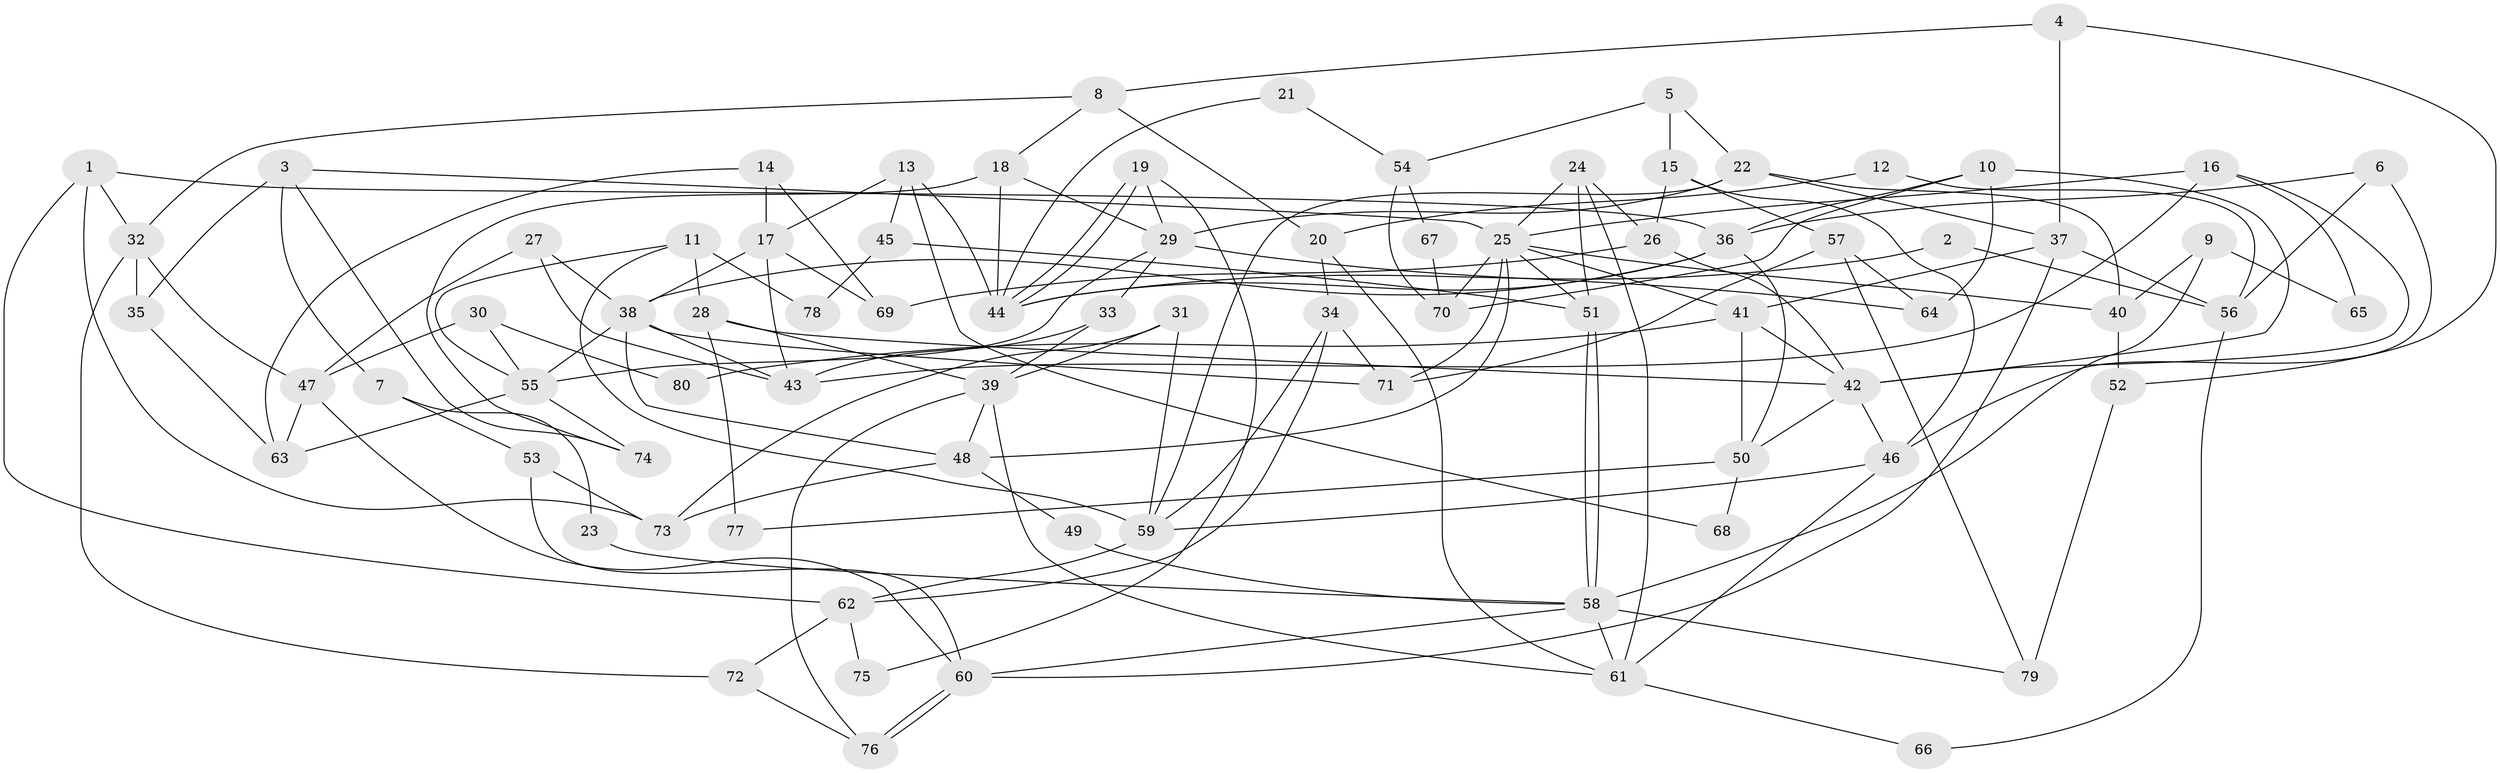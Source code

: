 // coarse degree distribution, {3: 0.25, 2: 0.25, 6: 0.08333333333333333, 5: 0.16666666666666666, 11: 0.08333333333333333, 7: 0.041666666666666664, 4: 0.041666666666666664, 9: 0.041666666666666664, 12: 0.041666666666666664}
// Generated by graph-tools (version 1.1) at 2025/55/03/04/25 21:55:26]
// undirected, 80 vertices, 160 edges
graph export_dot {
graph [start="1"]
  node [color=gray90,style=filled];
  1;
  2;
  3;
  4;
  5;
  6;
  7;
  8;
  9;
  10;
  11;
  12;
  13;
  14;
  15;
  16;
  17;
  18;
  19;
  20;
  21;
  22;
  23;
  24;
  25;
  26;
  27;
  28;
  29;
  30;
  31;
  32;
  33;
  34;
  35;
  36;
  37;
  38;
  39;
  40;
  41;
  42;
  43;
  44;
  45;
  46;
  47;
  48;
  49;
  50;
  51;
  52;
  53;
  54;
  55;
  56;
  57;
  58;
  59;
  60;
  61;
  62;
  63;
  64;
  65;
  66;
  67;
  68;
  69;
  70;
  71;
  72;
  73;
  74;
  75;
  76;
  77;
  78;
  79;
  80;
  1 -- 62;
  1 -- 73;
  1 -- 32;
  1 -- 36;
  2 -- 44;
  2 -- 56;
  3 -- 25;
  3 -- 35;
  3 -- 7;
  3 -- 74;
  4 -- 37;
  4 -- 8;
  4 -- 52;
  5 -- 22;
  5 -- 15;
  5 -- 54;
  6 -- 36;
  6 -- 46;
  6 -- 56;
  7 -- 53;
  7 -- 23;
  8 -- 32;
  8 -- 18;
  8 -- 20;
  9 -- 58;
  9 -- 40;
  9 -- 65;
  10 -- 36;
  10 -- 42;
  10 -- 64;
  10 -- 70;
  11 -- 55;
  11 -- 59;
  11 -- 28;
  11 -- 78;
  12 -- 56;
  12 -- 20;
  13 -- 44;
  13 -- 17;
  13 -- 45;
  13 -- 68;
  14 -- 63;
  14 -- 69;
  14 -- 17;
  15 -- 26;
  15 -- 57;
  15 -- 46;
  16 -- 43;
  16 -- 25;
  16 -- 42;
  16 -- 65;
  17 -- 43;
  17 -- 38;
  17 -- 69;
  18 -- 44;
  18 -- 29;
  18 -- 74;
  19 -- 29;
  19 -- 44;
  19 -- 44;
  19 -- 75;
  20 -- 61;
  20 -- 34;
  21 -- 54;
  21 -- 44;
  22 -- 40;
  22 -- 59;
  22 -- 29;
  22 -- 37;
  23 -- 58;
  24 -- 61;
  24 -- 25;
  24 -- 26;
  24 -- 51;
  25 -- 48;
  25 -- 51;
  25 -- 40;
  25 -- 41;
  25 -- 70;
  25 -- 71;
  26 -- 42;
  26 -- 69;
  27 -- 47;
  27 -- 38;
  27 -- 43;
  28 -- 42;
  28 -- 39;
  28 -- 77;
  29 -- 55;
  29 -- 33;
  29 -- 64;
  30 -- 55;
  30 -- 47;
  30 -- 80;
  31 -- 59;
  31 -- 39;
  31 -- 73;
  32 -- 72;
  32 -- 35;
  32 -- 47;
  33 -- 39;
  33 -- 43;
  34 -- 71;
  34 -- 59;
  34 -- 62;
  35 -- 63;
  36 -- 38;
  36 -- 44;
  36 -- 50;
  37 -- 41;
  37 -- 56;
  37 -- 60;
  38 -- 43;
  38 -- 48;
  38 -- 55;
  38 -- 71;
  39 -- 61;
  39 -- 48;
  39 -- 76;
  40 -- 52;
  41 -- 42;
  41 -- 50;
  41 -- 80;
  42 -- 50;
  42 -- 46;
  45 -- 51;
  45 -- 78;
  46 -- 59;
  46 -- 61;
  47 -- 60;
  47 -- 63;
  48 -- 49;
  48 -- 73;
  49 -- 58;
  50 -- 68;
  50 -- 77;
  51 -- 58;
  51 -- 58;
  52 -- 79;
  53 -- 73;
  53 -- 60;
  54 -- 70;
  54 -- 67;
  55 -- 74;
  55 -- 63;
  56 -- 66;
  57 -- 64;
  57 -- 71;
  57 -- 79;
  58 -- 60;
  58 -- 61;
  58 -- 79;
  59 -- 62;
  60 -- 76;
  60 -- 76;
  61 -- 66;
  62 -- 72;
  62 -- 75;
  67 -- 70;
  72 -- 76;
}
